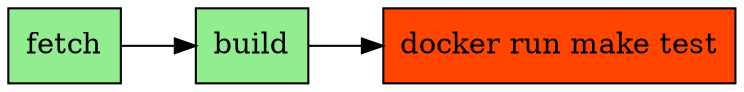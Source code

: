 digraph pipeline {
  node [shape="box"]
  rankdir=LR
  n3 [label="fetch",fillcolor="lightgreen",style="filled"]
  n2 [label="build",fillcolor="lightgreen",style="filled"]
  n3 -> n2
  n1 [label="docker run make test",fillcolor="orangered",style="filled"]
  n2 -> n1
  }
